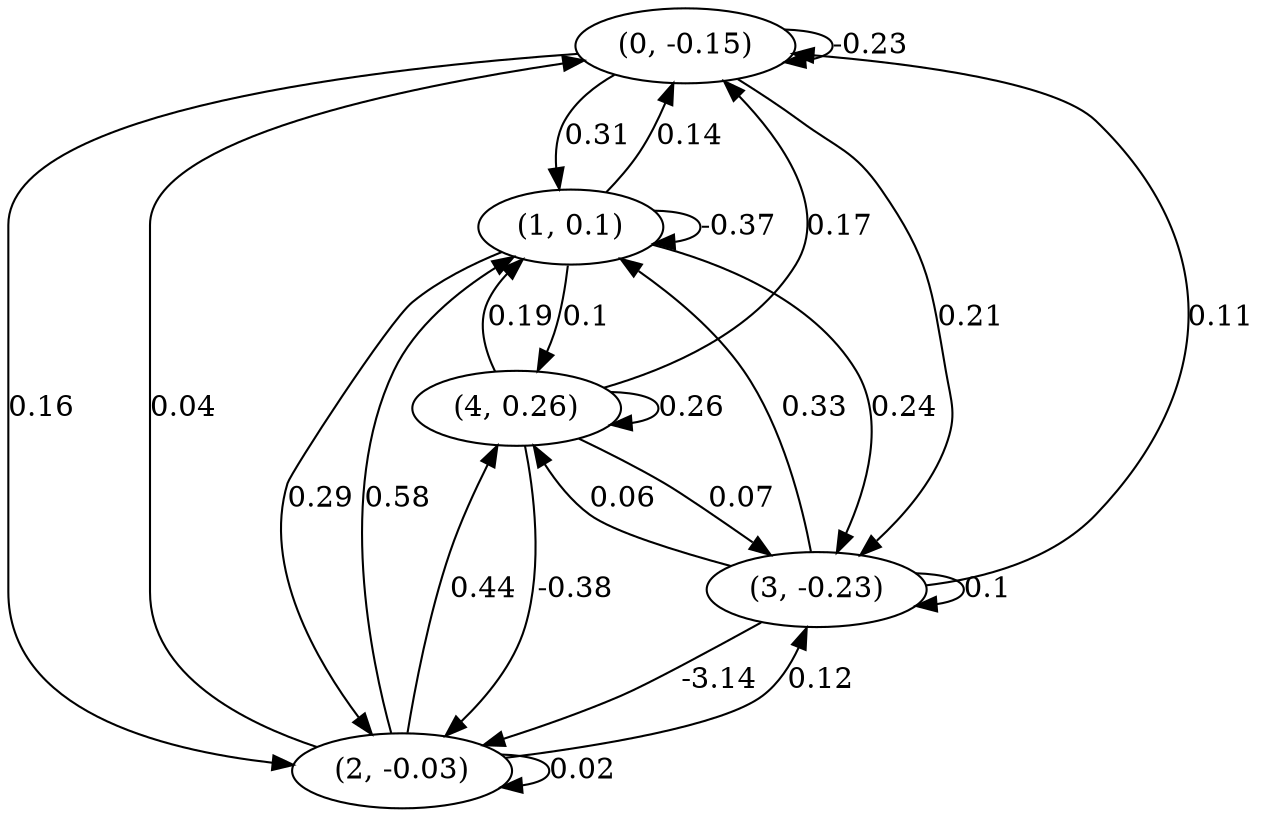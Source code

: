 digraph {
    0 [ label = "(0, -0.15)" ]
    1 [ label = "(1, 0.1)" ]
    2 [ label = "(2, -0.03)" ]
    3 [ label = "(3, -0.23)" ]
    4 [ label = "(4, 0.26)" ]
    0 -> 0 [ label = "-0.23" ]
    1 -> 1 [ label = "-0.37" ]
    2 -> 2 [ label = "0.02" ]
    3 -> 3 [ label = "0.1" ]
    4 -> 4 [ label = "0.26" ]
    1 -> 0 [ label = "0.14" ]
    2 -> 0 [ label = "0.04" ]
    3 -> 0 [ label = "0.11" ]
    4 -> 0 [ label = "0.17" ]
    0 -> 1 [ label = "0.31" ]
    2 -> 1 [ label = "0.58" ]
    3 -> 1 [ label = "0.33" ]
    4 -> 1 [ label = "0.19" ]
    0 -> 2 [ label = "0.16" ]
    1 -> 2 [ label = "0.29" ]
    3 -> 2 [ label = "-3.14" ]
    4 -> 2 [ label = "-0.38" ]
    0 -> 3 [ label = "0.21" ]
    1 -> 3 [ label = "0.24" ]
    2 -> 3 [ label = "0.12" ]
    4 -> 3 [ label = "0.07" ]
    1 -> 4 [ label = "0.1" ]
    2 -> 4 [ label = "0.44" ]
    3 -> 4 [ label = "0.06" ]
}


